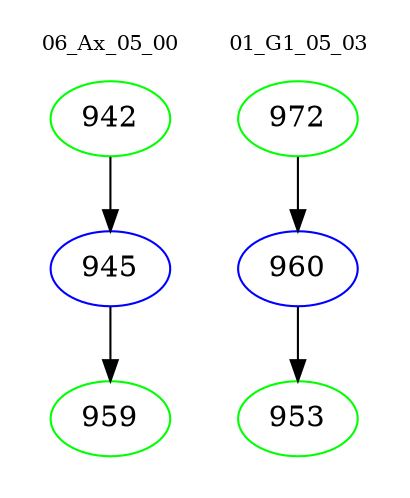 digraph{
subgraph cluster_0 {
color = white
label = "06_Ax_05_00";
fontsize=10;
T0_942 [label="942", color="green"]
T0_942 -> T0_945 [color="black"]
T0_945 [label="945", color="blue"]
T0_945 -> T0_959 [color="black"]
T0_959 [label="959", color="green"]
}
subgraph cluster_1 {
color = white
label = "01_G1_05_03";
fontsize=10;
T1_972 [label="972", color="green"]
T1_972 -> T1_960 [color="black"]
T1_960 [label="960", color="blue"]
T1_960 -> T1_953 [color="black"]
T1_953 [label="953", color="green"]
}
}
